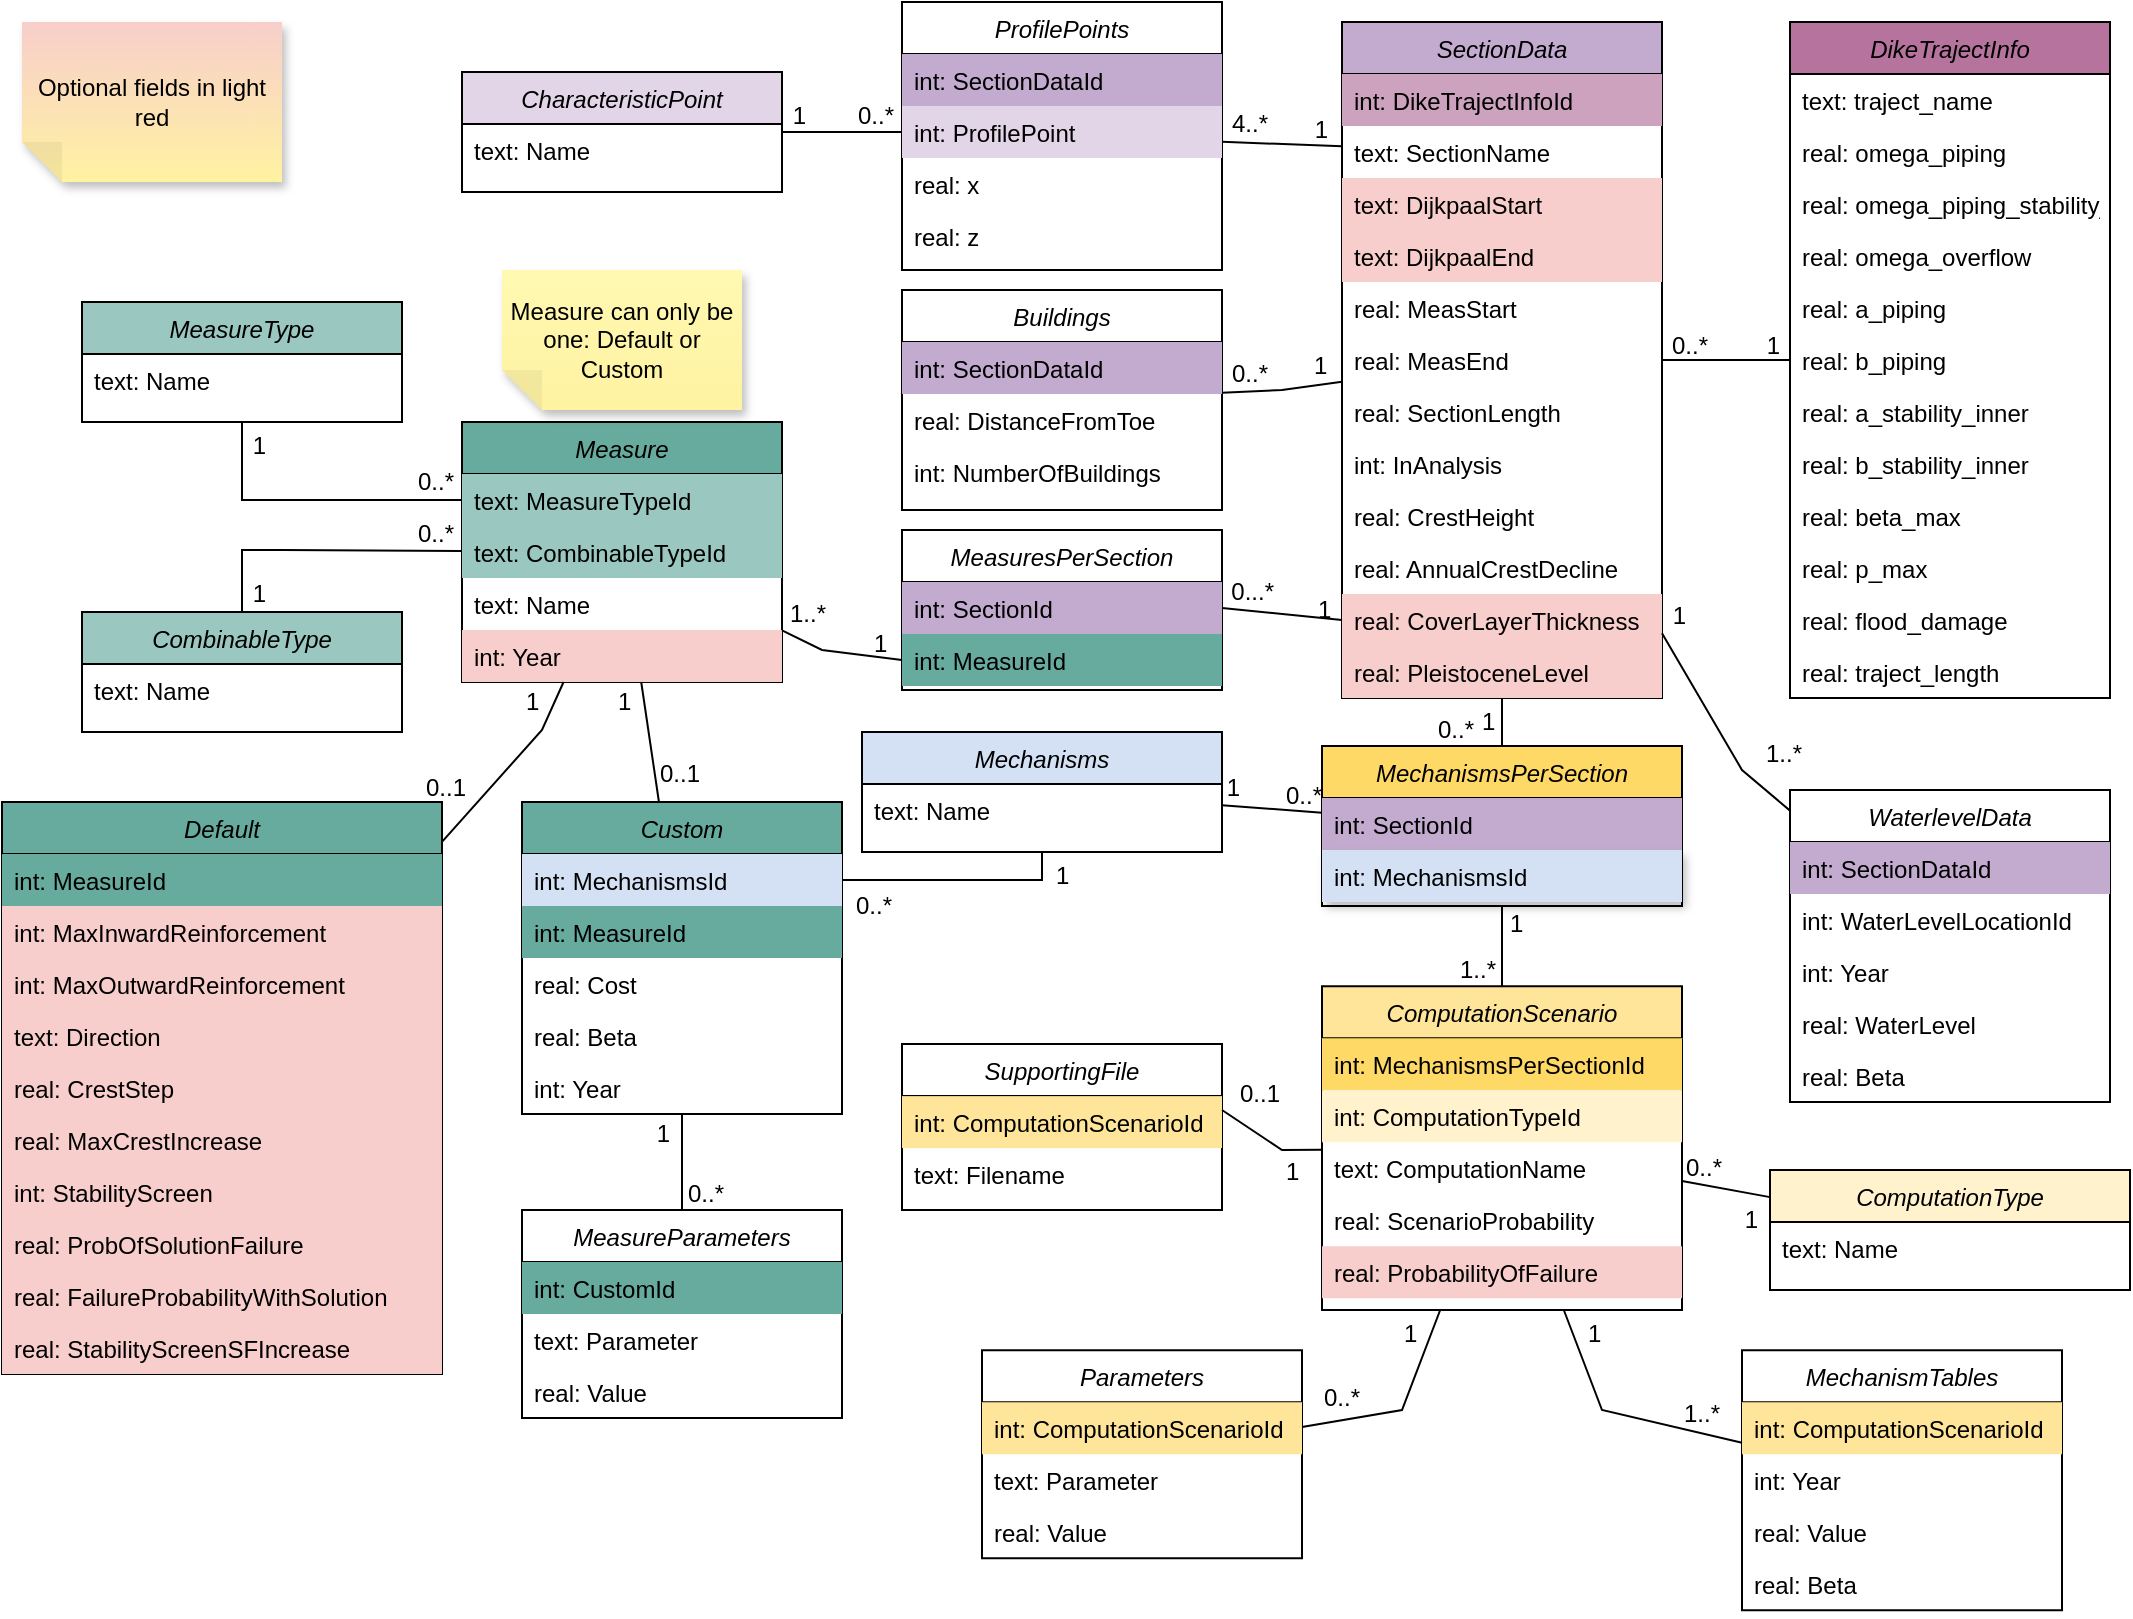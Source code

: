 <mxfile version="21.3.2" type="device">
  <diagram name="EntityDiagram" id="T-HeY9lztn7zAXqoHGck">
    <mxGraphModel dx="1290" dy="538" grid="1" gridSize="10" guides="1" tooltips="1" connect="1" arrows="1" fold="1" page="1" pageScale="1" pageWidth="1100" pageHeight="850" math="0" shadow="0">
      <root>
        <mxCell id="iij-sJ3s8TavJlbYBpzY-0" />
        <mxCell id="iij-sJ3s8TavJlbYBpzY-1" parent="iij-sJ3s8TavJlbYBpzY-0" />
        <mxCell id="iij-sJ3s8TavJlbYBpzY-30" value="SectionData" style="swimlane;fontStyle=2;align=center;verticalAlign=top;childLayout=stackLayout;horizontal=1;startSize=26;horizontalStack=0;resizeParent=1;resizeLast=0;collapsible=1;marginBottom=0;rounded=0;shadow=0;strokeWidth=1;fillColor=#C3ABD0;" parent="iij-sJ3s8TavJlbYBpzY-1" vertex="1">
          <mxGeometry x="690" y="26" width="160" height="338" as="geometry">
            <mxRectangle x="230" y="140" width="160" height="26" as="alternateBounds" />
          </mxGeometry>
        </mxCell>
        <mxCell id="U5uztu8Wk9COfDk5JMuz-16" value="int: DikeTrajectInfoId" style="text;align=left;verticalAlign=top;spacingLeft=4;spacingRight=4;overflow=hidden;rotatable=0;points=[[0,0.5],[1,0.5]];portConstraint=eastwest;fillColor=#CDA2BE;" parent="iij-sJ3s8TavJlbYBpzY-30" vertex="1">
          <mxGeometry y="26" width="160" height="26" as="geometry" />
        </mxCell>
        <mxCell id="iij-sJ3s8TavJlbYBpzY-31" value="text: SectionName" style="text;align=left;verticalAlign=top;spacingLeft=4;spacingRight=4;overflow=hidden;rotatable=0;points=[[0,0.5],[1,0.5]];portConstraint=eastwest;rounded=0;shadow=0;html=0;" parent="iij-sJ3s8TavJlbYBpzY-30" vertex="1">
          <mxGeometry y="52" width="160" height="26" as="geometry" />
        </mxCell>
        <mxCell id="iij-sJ3s8TavJlbYBpzY-32" value="text: DijkpaalStart" style="text;align=left;verticalAlign=top;spacingLeft=4;spacingRight=4;overflow=hidden;rotatable=0;points=[[0,0.5],[1,0.5]];portConstraint=eastwest;rounded=0;shadow=0;html=0;fillColor=#F8CECC;" parent="iij-sJ3s8TavJlbYBpzY-30" vertex="1">
          <mxGeometry y="78" width="160" height="26" as="geometry" />
        </mxCell>
        <mxCell id="iij-sJ3s8TavJlbYBpzY-33" value="text: DijkpaalEnd" style="text;align=left;verticalAlign=top;spacingLeft=4;spacingRight=4;overflow=hidden;rotatable=0;points=[[0,0.5],[1,0.5]];portConstraint=eastwest;rounded=0;shadow=0;html=0;fillColor=#F8CECC;" parent="iij-sJ3s8TavJlbYBpzY-30" vertex="1">
          <mxGeometry y="104" width="160" height="26" as="geometry" />
        </mxCell>
        <mxCell id="iij-sJ3s8TavJlbYBpzY-34" value="real: MeasStart" style="text;align=left;verticalAlign=top;spacingLeft=4;spacingRight=4;overflow=hidden;rotatable=0;points=[[0,0.5],[1,0.5]];portConstraint=eastwest;rounded=0;shadow=0;html=0;" parent="iij-sJ3s8TavJlbYBpzY-30" vertex="1">
          <mxGeometry y="130" width="160" height="26" as="geometry" />
        </mxCell>
        <mxCell id="iij-sJ3s8TavJlbYBpzY-35" value="real: MeasEnd" style="text;align=left;verticalAlign=top;spacingLeft=4;spacingRight=4;overflow=hidden;rotatable=0;points=[[0,0.5],[1,0.5]];portConstraint=eastwest;rounded=0;shadow=0;html=0;" parent="iij-sJ3s8TavJlbYBpzY-30" vertex="1">
          <mxGeometry y="156" width="160" height="26" as="geometry" />
        </mxCell>
        <mxCell id="iij-sJ3s8TavJlbYBpzY-36" value="real: SectionLength" style="text;align=left;verticalAlign=top;spacingLeft=4;spacingRight=4;overflow=hidden;rotatable=0;points=[[0,0.5],[1,0.5]];portConstraint=eastwest;rounded=0;shadow=0;html=0;" parent="iij-sJ3s8TavJlbYBpzY-30" vertex="1">
          <mxGeometry y="182" width="160" height="26" as="geometry" />
        </mxCell>
        <mxCell id="iij-sJ3s8TavJlbYBpzY-37" value="int: InAnalysis" style="text;align=left;verticalAlign=top;spacingLeft=4;spacingRight=4;overflow=hidden;rotatable=0;points=[[0,0.5],[1,0.5]];portConstraint=eastwest;rounded=0;shadow=0;html=0;" parent="iij-sJ3s8TavJlbYBpzY-30" vertex="1">
          <mxGeometry y="208" width="160" height="26" as="geometry" />
        </mxCell>
        <mxCell id="iij-sJ3s8TavJlbYBpzY-38" value="real: CrestHeight" style="text;align=left;verticalAlign=top;spacingLeft=4;spacingRight=4;overflow=hidden;rotatable=0;points=[[0,0.5],[1,0.5]];portConstraint=eastwest;rounded=0;shadow=0;html=0;" parent="iij-sJ3s8TavJlbYBpzY-30" vertex="1">
          <mxGeometry y="234" width="160" height="26" as="geometry" />
        </mxCell>
        <mxCell id="iij-sJ3s8TavJlbYBpzY-39" value="real: AnnualCrestDecline" style="text;align=left;verticalAlign=top;spacingLeft=4;spacingRight=4;overflow=hidden;rotatable=0;points=[[0,0.5],[1,0.5]];portConstraint=eastwest;rounded=0;shadow=0;html=0;" parent="iij-sJ3s8TavJlbYBpzY-30" vertex="1">
          <mxGeometry y="260" width="160" height="26" as="geometry" />
        </mxCell>
        <mxCell id="iij-sJ3s8TavJlbYBpzY-40" value="real: CoverLayerThickness" style="text;align=left;verticalAlign=top;spacingLeft=4;spacingRight=4;overflow=hidden;rotatable=0;points=[[0,0.5],[1,0.5]];portConstraint=eastwest;rounded=0;shadow=0;html=0;fillColor=#F8CECC;" parent="iij-sJ3s8TavJlbYBpzY-30" vertex="1">
          <mxGeometry y="286" width="160" height="26" as="geometry" />
        </mxCell>
        <mxCell id="iij-sJ3s8TavJlbYBpzY-41" value="real: PleistoceneLevel" style="text;align=left;verticalAlign=top;spacingLeft=4;spacingRight=4;overflow=hidden;rotatable=0;points=[[0,0.5],[1,0.5]];portConstraint=eastwest;rounded=0;shadow=0;html=0;fillColor=#F8CECC;" parent="iij-sJ3s8TavJlbYBpzY-30" vertex="1">
          <mxGeometry y="312" width="160" height="26" as="geometry" />
        </mxCell>
        <mxCell id="iij-sJ3s8TavJlbYBpzY-65" value="Buildings" style="swimlane;fontStyle=2;align=center;verticalAlign=top;childLayout=stackLayout;horizontal=1;startSize=26;horizontalStack=0;resizeParent=1;resizeLast=0;collapsible=1;marginBottom=0;rounded=0;shadow=0;strokeWidth=1;" parent="iij-sJ3s8TavJlbYBpzY-1" vertex="1">
          <mxGeometry x="470" y="160" width="160" height="110" as="geometry">
            <mxRectangle x="230" y="140" width="160" height="26" as="alternateBounds" />
          </mxGeometry>
        </mxCell>
        <mxCell id="iij-sJ3s8TavJlbYBpzY-66" value="int: SectionDataId" style="text;align=left;verticalAlign=top;spacingLeft=4;spacingRight=4;overflow=hidden;rotatable=0;points=[[0,0.5],[1,0.5]];portConstraint=eastwest;fillColor=#C3ABD0;" parent="iij-sJ3s8TavJlbYBpzY-65" vertex="1">
          <mxGeometry y="26" width="160" height="26" as="geometry" />
        </mxCell>
        <mxCell id="iij-sJ3s8TavJlbYBpzY-67" value="real: DistanceFromToe" style="text;align=left;verticalAlign=top;spacingLeft=4;spacingRight=4;overflow=hidden;rotatable=0;points=[[0,0.5],[1,0.5]];portConstraint=eastwest;rounded=0;shadow=0;html=0;" parent="iij-sJ3s8TavJlbYBpzY-65" vertex="1">
          <mxGeometry y="52" width="160" height="26" as="geometry" />
        </mxCell>
        <mxCell id="iij-sJ3s8TavJlbYBpzY-68" value="int: NumberOfBuildings" style="text;align=left;verticalAlign=top;spacingLeft=4;spacingRight=4;overflow=hidden;rotatable=0;points=[[0,0.5],[1,0.5]];portConstraint=eastwest;rounded=0;shadow=0;html=0;" parent="iij-sJ3s8TavJlbYBpzY-65" vertex="1">
          <mxGeometry y="78" width="160" height="26" as="geometry" />
        </mxCell>
        <mxCell id="iij-sJ3s8TavJlbYBpzY-2" value="Measure" style="swimlane;fontStyle=2;align=center;verticalAlign=top;childLayout=stackLayout;horizontal=1;startSize=26;horizontalStack=0;resizeParent=1;resizeLast=0;collapsible=1;marginBottom=0;rounded=0;shadow=0;strokeWidth=1;fillColor=#67AB9F;" parent="iij-sJ3s8TavJlbYBpzY-1" vertex="1">
          <mxGeometry x="250" y="226" width="160" height="130" as="geometry">
            <mxRectangle x="230" y="140" width="160" height="26" as="alternateBounds" />
          </mxGeometry>
        </mxCell>
        <mxCell id="iij-sJ3s8TavJlbYBpzY-3" value="text: MeasureTypeId" style="text;align=left;verticalAlign=top;spacingLeft=4;spacingRight=4;overflow=hidden;rotatable=0;points=[[0,0.5],[1,0.5]];portConstraint=eastwest;rounded=0;shadow=0;html=0;fillColor=#9AC7BF;" parent="iij-sJ3s8TavJlbYBpzY-2" vertex="1">
          <mxGeometry y="26" width="160" height="26" as="geometry" />
        </mxCell>
        <mxCell id="iij-sJ3s8TavJlbYBpzY-4" value="text: CombinableTypeId" style="text;align=left;verticalAlign=top;spacingLeft=4;spacingRight=4;overflow=hidden;rotatable=0;points=[[0,0.5],[1,0.5]];portConstraint=eastwest;fillColor=#9AC7BF;" parent="iij-sJ3s8TavJlbYBpzY-2" vertex="1">
          <mxGeometry y="52" width="160" height="26" as="geometry" />
        </mxCell>
        <mxCell id="iij-sJ3s8TavJlbYBpzY-5" value="text: Name" style="text;align=left;verticalAlign=top;spacingLeft=4;spacingRight=4;overflow=hidden;rotatable=0;points=[[0,0.5],[1,0.5]];portConstraint=eastwest;rounded=0;shadow=0;html=0;" parent="iij-sJ3s8TavJlbYBpzY-2" vertex="1">
          <mxGeometry y="78" width="160" height="26" as="geometry" />
        </mxCell>
        <mxCell id="iij-sJ3s8TavJlbYBpzY-6" value="int: Year" style="text;align=left;verticalAlign=top;spacingLeft=4;spacingRight=4;overflow=hidden;rotatable=0;points=[[0,0.5],[1,0.5]];portConstraint=eastwest;fillColor=#F8CECC;" parent="iij-sJ3s8TavJlbYBpzY-2" vertex="1">
          <mxGeometry y="104" width="160" height="26" as="geometry" />
        </mxCell>
        <mxCell id="iij-sJ3s8TavJlbYBpzY-7" value="ProfilePoints" style="swimlane;fontStyle=2;align=center;verticalAlign=top;childLayout=stackLayout;horizontal=1;startSize=26;horizontalStack=0;resizeParent=1;resizeLast=0;collapsible=1;marginBottom=0;rounded=0;shadow=0;strokeWidth=1;" parent="iij-sJ3s8TavJlbYBpzY-1" vertex="1">
          <mxGeometry x="470" y="16" width="160" height="134" as="geometry">
            <mxRectangle x="230" y="140" width="160" height="26" as="alternateBounds" />
          </mxGeometry>
        </mxCell>
        <mxCell id="iij-sJ3s8TavJlbYBpzY-8" value="int: SectionDataId" style="text;align=left;verticalAlign=top;spacingLeft=4;spacingRight=4;overflow=hidden;rotatable=0;points=[[0,0.5],[1,0.5]];portConstraint=eastwest;fillColor=#C3ABD0;" parent="iij-sJ3s8TavJlbYBpzY-7" vertex="1">
          <mxGeometry y="26" width="160" height="26" as="geometry" />
        </mxCell>
        <mxCell id="iij-sJ3s8TavJlbYBpzY-9" value="int: ProfilePoint" style="text;align=left;verticalAlign=top;spacingLeft=4;spacingRight=4;overflow=hidden;rotatable=0;points=[[0,0.5],[1,0.5]];portConstraint=eastwest;rounded=0;shadow=0;html=0;fillColor=#E1D5E7;" parent="iij-sJ3s8TavJlbYBpzY-7" vertex="1">
          <mxGeometry y="52" width="160" height="26" as="geometry" />
        </mxCell>
        <mxCell id="iij-sJ3s8TavJlbYBpzY-11" value="real: x" style="text;align=left;verticalAlign=top;spacingLeft=4;spacingRight=4;overflow=hidden;rotatable=0;points=[[0,0.5],[1,0.5]];portConstraint=eastwest;rounded=0;shadow=0;html=0;" parent="iij-sJ3s8TavJlbYBpzY-7" vertex="1">
          <mxGeometry y="78" width="160" height="26" as="geometry" />
        </mxCell>
        <mxCell id="iij-sJ3s8TavJlbYBpzY-12" value="real: z" style="text;align=left;verticalAlign=top;spacingLeft=4;spacingRight=4;overflow=hidden;rotatable=0;points=[[0,0.5],[1,0.5]];portConstraint=eastwest;rounded=0;shadow=0;html=0;" parent="iij-sJ3s8TavJlbYBpzY-7" vertex="1">
          <mxGeometry y="104" width="160" height="26" as="geometry" />
        </mxCell>
        <mxCell id="iij-sJ3s8TavJlbYBpzY-13" value="MechanismTables" style="swimlane;fontStyle=2;align=center;verticalAlign=top;childLayout=stackLayout;horizontal=1;startSize=26;horizontalStack=0;resizeParent=1;resizeLast=0;collapsible=1;marginBottom=0;rounded=0;shadow=0;strokeWidth=1;fillColor=none;" parent="iij-sJ3s8TavJlbYBpzY-1" vertex="1">
          <mxGeometry x="890" y="690.13" width="160" height="130" as="geometry">
            <mxRectangle x="230" y="140" width="160" height="26" as="alternateBounds" />
          </mxGeometry>
        </mxCell>
        <mxCell id="iij-sJ3s8TavJlbYBpzY-14" value="int: ComputationScenarioId" style="text;align=left;verticalAlign=top;spacingLeft=4;spacingRight=4;overflow=hidden;rotatable=0;points=[[0,0.5],[1,0.5]];portConstraint=eastwest;rounded=0;shadow=0;html=0;fillColor=#FFE599;" parent="iij-sJ3s8TavJlbYBpzY-13" vertex="1">
          <mxGeometry y="26" width="160" height="26" as="geometry" />
        </mxCell>
        <mxCell id="iij-sJ3s8TavJlbYBpzY-15" value="int: Year" style="text;align=left;verticalAlign=top;spacingLeft=4;spacingRight=4;overflow=hidden;rotatable=0;points=[[0,0.5],[1,0.5]];portConstraint=eastwest;rounded=0;shadow=0;html=0;" parent="iij-sJ3s8TavJlbYBpzY-13" vertex="1">
          <mxGeometry y="52" width="160" height="26" as="geometry" />
        </mxCell>
        <mxCell id="iij-sJ3s8TavJlbYBpzY-16" value="real: Value" style="text;align=left;verticalAlign=top;spacingLeft=4;spacingRight=4;overflow=hidden;rotatable=0;points=[[0,0.5],[1,0.5]];portConstraint=eastwest;rounded=0;shadow=0;html=0;" parent="iij-sJ3s8TavJlbYBpzY-13" vertex="1">
          <mxGeometry y="78" width="160" height="26" as="geometry" />
        </mxCell>
        <mxCell id="iij-sJ3s8TavJlbYBpzY-17" value="real: Beta" style="text;align=left;verticalAlign=top;spacingLeft=4;spacingRight=4;overflow=hidden;rotatable=0;points=[[0,0.5],[1,0.5]];portConstraint=eastwest;rounded=0;shadow=0;html=0;" parent="iij-sJ3s8TavJlbYBpzY-13" vertex="1">
          <mxGeometry y="104" width="160" height="26" as="geometry" />
        </mxCell>
        <mxCell id="iij-sJ3s8TavJlbYBpzY-18" value="MechanismsPerSection" style="swimlane;fontStyle=2;align=center;verticalAlign=top;childLayout=stackLayout;horizontal=1;startSize=26;horizontalStack=0;resizeParent=1;resizeLast=0;collapsible=1;marginBottom=0;rounded=0;shadow=0;strokeWidth=1;fillColor=#FFD966;" parent="iij-sJ3s8TavJlbYBpzY-1" vertex="1">
          <mxGeometry x="680" y="388" width="180" height="80" as="geometry">
            <mxRectangle x="230" y="140" width="160" height="26" as="alternateBounds" />
          </mxGeometry>
        </mxCell>
        <mxCell id="iij-sJ3s8TavJlbYBpzY-19" value="int: SectionId" style="text;align=left;verticalAlign=top;spacingLeft=4;spacingRight=4;overflow=hidden;rotatable=0;points=[[0,0.5],[1,0.5]];portConstraint=eastwest;fillColor=#C3ABD0;" parent="iij-sJ3s8TavJlbYBpzY-18" vertex="1">
          <mxGeometry y="26" width="180" height="26" as="geometry" />
        </mxCell>
        <mxCell id="iij-sJ3s8TavJlbYBpzY-20" value="int: MechanismsId" style="text;align=left;verticalAlign=top;spacingLeft=4;spacingRight=4;overflow=hidden;rotatable=0;points=[[0,0.5],[1,0.5]];portConstraint=eastwest;rounded=0;shadow=1;html=0;fillColor=#D4E1F5;" parent="iij-sJ3s8TavJlbYBpzY-18" vertex="1">
          <mxGeometry y="52" width="180" height="26" as="geometry" />
        </mxCell>
        <mxCell id="iij-sJ3s8TavJlbYBpzY-21" value="MeasuresPerSection" style="swimlane;fontStyle=2;align=center;verticalAlign=top;childLayout=stackLayout;horizontal=1;startSize=26;horizontalStack=0;resizeParent=1;resizeLast=0;collapsible=1;marginBottom=0;rounded=0;shadow=0;strokeWidth=1;" parent="iij-sJ3s8TavJlbYBpzY-1" vertex="1">
          <mxGeometry x="470" y="280" width="160" height="80" as="geometry">
            <mxRectangle x="230" y="140" width="160" height="26" as="alternateBounds" />
          </mxGeometry>
        </mxCell>
        <mxCell id="iij-sJ3s8TavJlbYBpzY-22" value="int: SectionId" style="text;align=left;verticalAlign=top;spacingLeft=4;spacingRight=4;overflow=hidden;rotatable=0;points=[[0,0.5],[1,0.5]];portConstraint=eastwest;fillColor=#C3ABD0;" parent="iij-sJ3s8TavJlbYBpzY-21" vertex="1">
          <mxGeometry y="26" width="160" height="26" as="geometry" />
        </mxCell>
        <mxCell id="iij-sJ3s8TavJlbYBpzY-23" value="int: MeasureId" style="text;align=left;verticalAlign=top;spacingLeft=4;spacingRight=4;overflow=hidden;rotatable=0;points=[[0,0.5],[1,0.5]];portConstraint=eastwest;rounded=0;shadow=0;html=0;fillColor=#67AB9F;" parent="iij-sJ3s8TavJlbYBpzY-21" vertex="1">
          <mxGeometry y="52" width="160" height="26" as="geometry" />
        </mxCell>
        <mxCell id="iij-sJ3s8TavJlbYBpzY-24" value="WaterlevelData" style="swimlane;fontStyle=2;align=center;verticalAlign=top;childLayout=stackLayout;horizontal=1;startSize=26;horizontalStack=0;resizeParent=1;resizeLast=0;collapsible=1;marginBottom=0;rounded=0;shadow=0;strokeWidth=1;" parent="iij-sJ3s8TavJlbYBpzY-1" vertex="1">
          <mxGeometry x="914" y="410" width="160" height="156" as="geometry">
            <mxRectangle x="230" y="140" width="160" height="26" as="alternateBounds" />
          </mxGeometry>
        </mxCell>
        <mxCell id="iij-sJ3s8TavJlbYBpzY-25" value="int: SectionDataId" style="text;align=left;verticalAlign=top;spacingLeft=4;spacingRight=4;overflow=hidden;rotatable=0;points=[[0,0.5],[1,0.5]];portConstraint=eastwest;fillColor=#C3ABD0;" parent="iij-sJ3s8TavJlbYBpzY-24" vertex="1">
          <mxGeometry y="26" width="160" height="26" as="geometry" />
        </mxCell>
        <mxCell id="iij-sJ3s8TavJlbYBpzY-26" value="int: WaterLevelLocationId" style="text;align=left;verticalAlign=top;spacingLeft=4;spacingRight=4;overflow=hidden;rotatable=0;points=[[0,0.5],[1,0.5]];portConstraint=eastwest;" parent="iij-sJ3s8TavJlbYBpzY-24" vertex="1">
          <mxGeometry y="52" width="160" height="26" as="geometry" />
        </mxCell>
        <mxCell id="iij-sJ3s8TavJlbYBpzY-27" value="int: Year" style="text;align=left;verticalAlign=top;spacingLeft=4;spacingRight=4;overflow=hidden;rotatable=0;points=[[0,0.5],[1,0.5]];portConstraint=eastwest;rounded=0;shadow=0;html=0;" parent="iij-sJ3s8TavJlbYBpzY-24" vertex="1">
          <mxGeometry y="78" width="160" height="26" as="geometry" />
        </mxCell>
        <mxCell id="iij-sJ3s8TavJlbYBpzY-28" value="real: WaterLevel" style="text;align=left;verticalAlign=top;spacingLeft=4;spacingRight=4;overflow=hidden;rotatable=0;points=[[0,0.5],[1,0.5]];portConstraint=eastwest;rounded=0;shadow=0;html=0;" parent="iij-sJ3s8TavJlbYBpzY-24" vertex="1">
          <mxGeometry y="104" width="160" height="26" as="geometry" />
        </mxCell>
        <mxCell id="iij-sJ3s8TavJlbYBpzY-29" value="real: Beta" style="text;align=left;verticalAlign=top;spacingLeft=4;spacingRight=4;overflow=hidden;rotatable=0;points=[[0,0.5],[1,0.5]];portConstraint=eastwest;rounded=0;shadow=0;html=0;" parent="iij-sJ3s8TavJlbYBpzY-24" vertex="1">
          <mxGeometry y="130" width="160" height="26" as="geometry" />
        </mxCell>
        <mxCell id="iij-sJ3s8TavJlbYBpzY-42" value="Parameters" style="swimlane;fontStyle=2;align=center;verticalAlign=top;childLayout=stackLayout;horizontal=1;startSize=26;horizontalStack=0;resizeParent=1;resizeLast=0;collapsible=1;marginBottom=0;rounded=0;shadow=0;strokeWidth=1;fillColor=none;" parent="iij-sJ3s8TavJlbYBpzY-1" vertex="1">
          <mxGeometry x="510" y="690.13" width="160" height="104" as="geometry">
            <mxRectangle x="230" y="140" width="160" height="26" as="alternateBounds" />
          </mxGeometry>
        </mxCell>
        <mxCell id="iij-sJ3s8TavJlbYBpzY-43" value="int: ComputationScenarioId" style="text;align=left;verticalAlign=top;spacingLeft=4;spacingRight=4;overflow=hidden;rotatable=0;points=[[0,0.5],[1,0.5]];portConstraint=eastwest;rounded=0;shadow=0;html=0;fillColor=#FFE599;" parent="iij-sJ3s8TavJlbYBpzY-42" vertex="1">
          <mxGeometry y="26" width="160" height="26" as="geometry" />
        </mxCell>
        <mxCell id="iij-sJ3s8TavJlbYBpzY-44" value="text: Parameter" style="text;align=left;verticalAlign=top;spacingLeft=4;spacingRight=4;overflow=hidden;rotatable=0;points=[[0,0.5],[1,0.5]];portConstraint=eastwest;rounded=0;shadow=0;html=0;" parent="iij-sJ3s8TavJlbYBpzY-42" vertex="1">
          <mxGeometry y="52" width="160" height="26" as="geometry" />
        </mxCell>
        <mxCell id="iij-sJ3s8TavJlbYBpzY-45" value="real: Value" style="text;align=left;verticalAlign=top;spacingLeft=4;spacingRight=4;overflow=hidden;rotatable=0;points=[[0,0.5],[1,0.5]];portConstraint=eastwest;rounded=0;shadow=0;html=0;" parent="iij-sJ3s8TavJlbYBpzY-42" vertex="1">
          <mxGeometry y="78" width="160" height="26" as="geometry" />
        </mxCell>
        <mxCell id="iij-sJ3s8TavJlbYBpzY-46" value="ComputationScenario" style="swimlane;fontStyle=2;align=center;verticalAlign=top;childLayout=stackLayout;horizontal=1;startSize=26;horizontalStack=0;resizeParent=1;resizeLast=0;collapsible=1;marginBottom=0;rounded=0;shadow=0;strokeWidth=1;fillColor=#FFE599;" parent="iij-sJ3s8TavJlbYBpzY-1" vertex="1">
          <mxGeometry x="680" y="508.13" width="180" height="161.87" as="geometry">
            <mxRectangle x="230" y="140" width="160" height="26" as="alternateBounds" />
          </mxGeometry>
        </mxCell>
        <mxCell id="iij-sJ3s8TavJlbYBpzY-47" value="int: MechanismsPerSectionId" style="text;align=left;verticalAlign=top;spacingLeft=4;spacingRight=4;overflow=hidden;rotatable=0;points=[[0,0.5],[1,0.5]];portConstraint=eastwest;rounded=0;shadow=0;html=0;fillColor=#FFD966;" parent="iij-sJ3s8TavJlbYBpzY-46" vertex="1">
          <mxGeometry y="26" width="180" height="26" as="geometry" />
        </mxCell>
        <mxCell id="iij-sJ3s8TavJlbYBpzY-48" value="int: ComputationTypeId" style="text;align=left;verticalAlign=top;spacingLeft=4;spacingRight=4;overflow=hidden;rotatable=0;points=[[0,0.5],[1,0.5]];portConstraint=eastwest;rounded=0;shadow=0;html=0;fillColor=#FFF2CC;" parent="iij-sJ3s8TavJlbYBpzY-46" vertex="1">
          <mxGeometry y="52" width="180" height="26" as="geometry" />
        </mxCell>
        <mxCell id="iij-sJ3s8TavJlbYBpzY-49" value="text: ComputationName" style="text;align=left;verticalAlign=top;spacingLeft=4;spacingRight=4;overflow=hidden;rotatable=0;points=[[0,0.5],[1,0.5]];portConstraint=eastwest;rounded=0;shadow=0;html=0;" parent="iij-sJ3s8TavJlbYBpzY-46" vertex="1">
          <mxGeometry y="78" width="180" height="26" as="geometry" />
        </mxCell>
        <mxCell id="iij-sJ3s8TavJlbYBpzY-51" value="real: ScenarioProbability" style="text;align=left;verticalAlign=top;spacingLeft=4;spacingRight=4;overflow=hidden;rotatable=0;points=[[0,0.5],[1,0.5]];portConstraint=eastwest;rounded=0;shadow=0;html=0;" parent="iij-sJ3s8TavJlbYBpzY-46" vertex="1">
          <mxGeometry y="104" width="180" height="26" as="geometry" />
        </mxCell>
        <mxCell id="iij-sJ3s8TavJlbYBpzY-52" value="real: ProbabilityOfFailure" style="text;align=left;verticalAlign=top;spacingLeft=4;spacingRight=4;overflow=hidden;rotatable=0;points=[[0,0.5],[1,0.5]];portConstraint=eastwest;rounded=0;shadow=0;html=0;fillColor=#F8CECC;" parent="iij-sJ3s8TavJlbYBpzY-46" vertex="1">
          <mxGeometry y="130" width="180" height="26" as="geometry" />
        </mxCell>
        <mxCell id="iij-sJ3s8TavJlbYBpzY-53" value="" style="endArrow=none;html=1;rounded=0;entryX=1;entryY=0.5;entryDx=0;entryDy=0;exitX=0;exitY=0.5;exitDx=0;exitDy=0;" parent="iij-sJ3s8TavJlbYBpzY-1" source="iij-sJ3s8TavJlbYBpzY-40" target="iij-sJ3s8TavJlbYBpzY-22" edge="1">
          <mxGeometry relative="1" as="geometry">
            <mxPoint x="784" y="346" as="sourcePoint" />
            <mxPoint x="944" y="346" as="targetPoint" />
            <Array as="points" />
          </mxGeometry>
        </mxCell>
        <mxCell id="iij-sJ3s8TavJlbYBpzY-54" value="1" style="resizable=0;html=1;whiteSpace=wrap;align=left;verticalAlign=bottom;" parent="iij-sJ3s8TavJlbYBpzY-53" connectable="0" vertex="1">
          <mxGeometry x="-1" relative="1" as="geometry">
            <mxPoint x="-14" y="3" as="offset" />
          </mxGeometry>
        </mxCell>
        <mxCell id="iij-sJ3s8TavJlbYBpzY-55" value="0...*" style="resizable=0;html=1;whiteSpace=wrap;align=right;verticalAlign=bottom;" parent="iij-sJ3s8TavJlbYBpzY-53" connectable="0" vertex="1">
          <mxGeometry x="1" relative="1" as="geometry">
            <mxPoint x="28" y="1" as="offset" />
          </mxGeometry>
        </mxCell>
        <mxCell id="iij-sJ3s8TavJlbYBpzY-56" value="" style="endArrow=none;html=1;rounded=0;" parent="iij-sJ3s8TavJlbYBpzY-1" source="iij-sJ3s8TavJlbYBpzY-30" target="iij-sJ3s8TavJlbYBpzY-65" edge="1">
          <mxGeometry relative="1" as="geometry">
            <mxPoint x="850" y="265" as="sourcePoint" />
            <mxPoint x="1054" y="156" as="targetPoint" />
            <Array as="points">
              <mxPoint x="660" y="210" />
            </Array>
          </mxGeometry>
        </mxCell>
        <mxCell id="iij-sJ3s8TavJlbYBpzY-57" value="1" style="resizable=0;html=1;whiteSpace=wrap;align=left;verticalAlign=bottom;" parent="iij-sJ3s8TavJlbYBpzY-56" connectable="0" vertex="1">
          <mxGeometry x="-1" relative="1" as="geometry">
            <mxPoint x="-16" y="1" as="offset" />
          </mxGeometry>
        </mxCell>
        <mxCell id="iij-sJ3s8TavJlbYBpzY-58" value="0..*" style="resizable=0;html=1;whiteSpace=wrap;align=right;verticalAlign=bottom;" parent="iij-sJ3s8TavJlbYBpzY-56" connectable="0" vertex="1">
          <mxGeometry x="1" relative="1" as="geometry">
            <mxPoint x="25" y="-1" as="offset" />
          </mxGeometry>
        </mxCell>
        <mxCell id="iij-sJ3s8TavJlbYBpzY-59" value="" style="endArrow=none;html=1;rounded=0;" parent="iij-sJ3s8TavJlbYBpzY-1" source="iij-sJ3s8TavJlbYBpzY-18" target="iij-sJ3s8TavJlbYBpzY-46" edge="1">
          <mxGeometry relative="1" as="geometry">
            <mxPoint x="804" y="248" as="sourcePoint" />
            <mxPoint x="964" y="248" as="targetPoint" />
          </mxGeometry>
        </mxCell>
        <mxCell id="iij-sJ3s8TavJlbYBpzY-60" value="1" style="resizable=0;html=1;whiteSpace=wrap;align=left;verticalAlign=bottom;" parent="iij-sJ3s8TavJlbYBpzY-59" connectable="0" vertex="1">
          <mxGeometry x="-1" relative="1" as="geometry">
            <mxPoint x="2" y="17" as="offset" />
          </mxGeometry>
        </mxCell>
        <mxCell id="iij-sJ3s8TavJlbYBpzY-61" value="1..*" style="resizable=0;html=1;whiteSpace=wrap;align=right;verticalAlign=bottom;fillColor=none;" parent="iij-sJ3s8TavJlbYBpzY-59" connectable="0" vertex="1">
          <mxGeometry x="1" relative="1" as="geometry">
            <mxPoint x="-2" as="offset" />
          </mxGeometry>
        </mxCell>
        <mxCell id="iij-sJ3s8TavJlbYBpzY-62" value="" style="endArrow=none;html=1;rounded=0;exitX=0;exitY=0.5;exitDx=0;exitDy=0;" parent="iij-sJ3s8TavJlbYBpzY-1" source="iij-sJ3s8TavJlbYBpzY-23" target="iij-sJ3s8TavJlbYBpzY-2" edge="1">
          <mxGeometry relative="1" as="geometry">
            <mxPoint x="924" y="186" as="sourcePoint" />
            <mxPoint x="1084" y="186" as="targetPoint" />
            <Array as="points">
              <mxPoint x="430" y="340" />
            </Array>
          </mxGeometry>
        </mxCell>
        <mxCell id="iij-sJ3s8TavJlbYBpzY-63" value="1" style="resizable=0;html=1;whiteSpace=wrap;align=left;verticalAlign=bottom;" parent="iij-sJ3s8TavJlbYBpzY-62" connectable="0" vertex="1">
          <mxGeometry x="-1" relative="1" as="geometry">
            <mxPoint x="-16" as="offset" />
          </mxGeometry>
        </mxCell>
        <mxCell id="iij-sJ3s8TavJlbYBpzY-64" value="1..*" style="resizable=0;html=1;whiteSpace=wrap;align=right;verticalAlign=bottom;" parent="iij-sJ3s8TavJlbYBpzY-62" connectable="0" vertex="1">
          <mxGeometry x="1" relative="1" as="geometry">
            <mxPoint x="23" as="offset" />
          </mxGeometry>
        </mxCell>
        <mxCell id="iij-sJ3s8TavJlbYBpzY-69" value="" style="endArrow=none;html=1;rounded=0;" parent="iij-sJ3s8TavJlbYBpzY-1" source="iij-sJ3s8TavJlbYBpzY-46" target="iij-sJ3s8TavJlbYBpzY-13" edge="1">
          <mxGeometry relative="1" as="geometry">
            <mxPoint x="1204" y="518.13" as="sourcePoint" />
            <mxPoint x="1364" y="518.13" as="targetPoint" />
            <Array as="points">
              <mxPoint x="820" y="720" />
            </Array>
          </mxGeometry>
        </mxCell>
        <mxCell id="iij-sJ3s8TavJlbYBpzY-70" value="1" style="resizable=0;html=1;whiteSpace=wrap;align=left;verticalAlign=bottom;" parent="iij-sJ3s8TavJlbYBpzY-69" connectable="0" vertex="1">
          <mxGeometry x="-1" relative="1" as="geometry">
            <mxPoint x="10" y="20" as="offset" />
          </mxGeometry>
        </mxCell>
        <mxCell id="iij-sJ3s8TavJlbYBpzY-71" value="1..*" style="resizable=0;html=1;whiteSpace=wrap;align=right;verticalAlign=bottom;" parent="iij-sJ3s8TavJlbYBpzY-69" connectable="0" vertex="1">
          <mxGeometry x="1" relative="1" as="geometry">
            <mxPoint x="-10" y="-6" as="offset" />
          </mxGeometry>
        </mxCell>
        <mxCell id="iij-sJ3s8TavJlbYBpzY-72" value="" style="endArrow=none;html=1;rounded=0;" parent="iij-sJ3s8TavJlbYBpzY-1" source="iij-sJ3s8TavJlbYBpzY-46" target="iij-sJ3s8TavJlbYBpzY-42" edge="1">
          <mxGeometry relative="1" as="geometry">
            <mxPoint x="944" y="692.7" as="sourcePoint" />
            <mxPoint x="1104" y="692.7" as="targetPoint" />
            <Array as="points">
              <mxPoint x="720" y="720" />
            </Array>
          </mxGeometry>
        </mxCell>
        <mxCell id="iij-sJ3s8TavJlbYBpzY-73" value="1" style="resizable=0;html=1;whiteSpace=wrap;align=left;verticalAlign=bottom;" parent="iij-sJ3s8TavJlbYBpzY-72" connectable="0" vertex="1">
          <mxGeometry x="-1" relative="1" as="geometry">
            <mxPoint x="-20" y="20" as="offset" />
          </mxGeometry>
        </mxCell>
        <mxCell id="iij-sJ3s8TavJlbYBpzY-74" value="0..*" style="resizable=0;html=1;whiteSpace=wrap;align=right;verticalAlign=bottom;" parent="iij-sJ3s8TavJlbYBpzY-72" connectable="0" vertex="1">
          <mxGeometry x="1" relative="1" as="geometry">
            <mxPoint x="30" y="-6" as="offset" />
          </mxGeometry>
        </mxCell>
        <mxCell id="iij-sJ3s8TavJlbYBpzY-75" value="Mechanisms" style="swimlane;fontStyle=2;align=center;verticalAlign=top;childLayout=stackLayout;horizontal=1;startSize=26;horizontalStack=0;resizeParent=1;resizeLast=0;collapsible=1;marginBottom=0;rounded=0;shadow=0;strokeWidth=1;fillColor=#D4E1F5;" parent="iij-sJ3s8TavJlbYBpzY-1" vertex="1">
          <mxGeometry x="450" y="381" width="180" height="60" as="geometry">
            <mxRectangle x="230" y="140" width="160" height="26" as="alternateBounds" />
          </mxGeometry>
        </mxCell>
        <mxCell id="iij-sJ3s8TavJlbYBpzY-76" value="text: Name" style="text;align=left;verticalAlign=top;spacingLeft=4;spacingRight=4;overflow=hidden;rotatable=0;points=[[0,0.5],[1,0.5]];portConstraint=eastwest;rounded=0;shadow=0;html=0;" parent="iij-sJ3s8TavJlbYBpzY-75" vertex="1">
          <mxGeometry y="26" width="180" height="26" as="geometry" />
        </mxCell>
        <mxCell id="iij-sJ3s8TavJlbYBpzY-77" value="CharacteristicPoint" style="swimlane;fontStyle=2;align=center;verticalAlign=top;childLayout=stackLayout;horizontal=1;startSize=26;horizontalStack=0;resizeParent=1;resizeLast=0;collapsible=1;marginBottom=0;rounded=0;shadow=0;strokeWidth=1;fillColor=#E1D5E7;" parent="iij-sJ3s8TavJlbYBpzY-1" vertex="1">
          <mxGeometry x="250" y="51" width="160" height="60" as="geometry">
            <mxRectangle x="230" y="140" width="160" height="26" as="alternateBounds" />
          </mxGeometry>
        </mxCell>
        <mxCell id="iij-sJ3s8TavJlbYBpzY-78" value="text: Name" style="text;align=left;verticalAlign=top;spacingLeft=4;spacingRight=4;overflow=hidden;rotatable=0;points=[[0,0.5],[1,0.5]];portConstraint=eastwest;" parent="iij-sJ3s8TavJlbYBpzY-77" vertex="1">
          <mxGeometry y="26" width="160" height="26" as="geometry" />
        </mxCell>
        <mxCell id="iij-sJ3s8TavJlbYBpzY-79" value="" style="endArrow=none;html=1;rounded=0;" parent="iij-sJ3s8TavJlbYBpzY-1" source="iij-sJ3s8TavJlbYBpzY-18" target="iij-sJ3s8TavJlbYBpzY-75" edge="1">
          <mxGeometry relative="1" as="geometry">
            <mxPoint x="804" y="451" as="sourcePoint" />
            <mxPoint x="630" y="453" as="targetPoint" />
          </mxGeometry>
        </mxCell>
        <mxCell id="iij-sJ3s8TavJlbYBpzY-80" value="0..*" style="resizable=0;html=1;whiteSpace=wrap;align=left;verticalAlign=bottom;" parent="iij-sJ3s8TavJlbYBpzY-79" connectable="0" vertex="1">
          <mxGeometry x="-1" relative="1" as="geometry">
            <mxPoint x="-20" as="offset" />
          </mxGeometry>
        </mxCell>
        <mxCell id="iij-sJ3s8TavJlbYBpzY-81" value="1" style="resizable=0;html=1;whiteSpace=wrap;align=right;verticalAlign=bottom;" parent="iij-sJ3s8TavJlbYBpzY-79" connectable="0" vertex="1">
          <mxGeometry x="1" relative="1" as="geometry">
            <mxPoint x="10" as="offset" />
          </mxGeometry>
        </mxCell>
        <mxCell id="iij-sJ3s8TavJlbYBpzY-82" value="" style="endArrow=none;html=1;rounded=0;" parent="iij-sJ3s8TavJlbYBpzY-1" source="iij-sJ3s8TavJlbYBpzY-7" target="iij-sJ3s8TavJlbYBpzY-31" edge="1">
          <mxGeometry relative="1" as="geometry">
            <mxPoint x="524" y="116" as="sourcePoint" />
            <mxPoint x="594" y="116" as="targetPoint" />
          </mxGeometry>
        </mxCell>
        <mxCell id="iij-sJ3s8TavJlbYBpzY-83" value="4..*" style="resizable=0;html=1;whiteSpace=wrap;align=left;verticalAlign=bottom;" parent="iij-sJ3s8TavJlbYBpzY-82" connectable="0" vertex="1">
          <mxGeometry x="-1" relative="1" as="geometry">
            <mxPoint x="3" as="offset" />
          </mxGeometry>
        </mxCell>
        <mxCell id="iij-sJ3s8TavJlbYBpzY-84" value="1" style="resizable=0;html=1;whiteSpace=wrap;align=right;verticalAlign=bottom;" parent="iij-sJ3s8TavJlbYBpzY-82" connectable="0" vertex="1">
          <mxGeometry x="1" relative="1" as="geometry">
            <mxPoint x="-5" as="offset" />
          </mxGeometry>
        </mxCell>
        <mxCell id="iij-sJ3s8TavJlbYBpzY-85" value="" style="endArrow=none;html=1;rounded=0;" parent="iij-sJ3s8TavJlbYBpzY-1" source="iij-sJ3s8TavJlbYBpzY-24" target="iij-sJ3s8TavJlbYBpzY-30" edge="1">
          <mxGeometry relative="1" as="geometry">
            <mxPoint x="604" y="152" as="sourcePoint" />
            <mxPoint x="524" y="133" as="targetPoint" />
            <Array as="points">
              <mxPoint x="890" y="400" />
            </Array>
          </mxGeometry>
        </mxCell>
        <mxCell id="iij-sJ3s8TavJlbYBpzY-86" value="1..*" style="resizable=0;html=1;whiteSpace=wrap;align=left;verticalAlign=bottom;" parent="iij-sJ3s8TavJlbYBpzY-85" connectable="0" vertex="1">
          <mxGeometry x="-1" relative="1" as="geometry">
            <mxPoint x="-14" y="-20" as="offset" />
          </mxGeometry>
        </mxCell>
        <mxCell id="iij-sJ3s8TavJlbYBpzY-87" value="1" style="resizable=0;html=1;whiteSpace=wrap;align=right;verticalAlign=bottom;" parent="iij-sJ3s8TavJlbYBpzY-85" connectable="0" vertex="1">
          <mxGeometry x="1" relative="1" as="geometry">
            <mxPoint x="13" as="offset" />
          </mxGeometry>
        </mxCell>
        <mxCell id="iij-sJ3s8TavJlbYBpzY-88" value="" style="endArrow=none;html=1;rounded=0;exitX=0;exitY=0.5;exitDx=0;exitDy=0;" parent="iij-sJ3s8TavJlbYBpzY-1" source="iij-sJ3s8TavJlbYBpzY-9" target="iij-sJ3s8TavJlbYBpzY-77" edge="1">
          <mxGeometry relative="1" as="geometry">
            <mxPoint x="524" y="133" as="sourcePoint" />
            <mxPoint x="604" y="152" as="targetPoint" />
          </mxGeometry>
        </mxCell>
        <mxCell id="iij-sJ3s8TavJlbYBpzY-89" value="0..*" style="resizable=0;html=1;whiteSpace=wrap;align=left;verticalAlign=bottom;" parent="iij-sJ3s8TavJlbYBpzY-88" connectable="0" vertex="1">
          <mxGeometry x="-1" relative="1" as="geometry">
            <mxPoint x="-24" as="offset" />
          </mxGeometry>
        </mxCell>
        <mxCell id="iij-sJ3s8TavJlbYBpzY-90" value="1" style="resizable=0;html=1;whiteSpace=wrap;align=right;verticalAlign=bottom;" parent="iij-sJ3s8TavJlbYBpzY-88" connectable="0" vertex="1">
          <mxGeometry x="1" relative="1" as="geometry">
            <mxPoint x="13" as="offset" />
          </mxGeometry>
        </mxCell>
        <mxCell id="iij-sJ3s8TavJlbYBpzY-91" value="ComputationType" style="swimlane;fontStyle=2;align=center;verticalAlign=top;childLayout=stackLayout;horizontal=1;startSize=26;horizontalStack=0;resizeParent=1;resizeLast=0;collapsible=1;marginBottom=0;rounded=0;shadow=0;strokeWidth=1;fillColor=#FFF2CC;" parent="iij-sJ3s8TavJlbYBpzY-1" vertex="1">
          <mxGeometry x="904" y="600" width="180" height="60" as="geometry">
            <mxRectangle x="230" y="140" width="160" height="26" as="alternateBounds" />
          </mxGeometry>
        </mxCell>
        <mxCell id="iij-sJ3s8TavJlbYBpzY-92" value="text: Name" style="text;align=left;verticalAlign=top;spacingLeft=4;spacingRight=4;overflow=hidden;rotatable=0;points=[[0,0.5],[1,0.5]];portConstraint=eastwest;rounded=0;shadow=0;html=0;" parent="iij-sJ3s8TavJlbYBpzY-91" vertex="1">
          <mxGeometry y="26" width="180" height="26" as="geometry" />
        </mxCell>
        <mxCell id="iij-sJ3s8TavJlbYBpzY-93" value="" style="endArrow=none;html=1;rounded=0;" parent="iij-sJ3s8TavJlbYBpzY-1" source="iij-sJ3s8TavJlbYBpzY-46" target="iij-sJ3s8TavJlbYBpzY-91" edge="1">
          <mxGeometry relative="1" as="geometry">
            <mxPoint x="844" y="577.79" as="sourcePoint" />
            <mxPoint x="914" y="573.13" as="targetPoint" />
          </mxGeometry>
        </mxCell>
        <mxCell id="iij-sJ3s8TavJlbYBpzY-94" value="0..*" style="resizable=0;html=1;whiteSpace=wrap;align=left;verticalAlign=bottom;" parent="iij-sJ3s8TavJlbYBpzY-93" connectable="0" vertex="1">
          <mxGeometry x="-1" relative="1" as="geometry">
            <mxPoint y="2" as="offset" />
          </mxGeometry>
        </mxCell>
        <mxCell id="iij-sJ3s8TavJlbYBpzY-95" value="1" style="resizable=0;html=1;whiteSpace=wrap;align=right;verticalAlign=bottom;" parent="iij-sJ3s8TavJlbYBpzY-93" connectable="0" vertex="1">
          <mxGeometry x="1" relative="1" as="geometry">
            <mxPoint x="-4" y="20" as="offset" />
          </mxGeometry>
        </mxCell>
        <mxCell id="iij-sJ3s8TavJlbYBpzY-96" value="" style="endArrow=none;html=1;rounded=0;" parent="iij-sJ3s8TavJlbYBpzY-1" source="iij-sJ3s8TavJlbYBpzY-30" target="iij-sJ3s8TavJlbYBpzY-18" edge="1">
          <mxGeometry relative="1" as="geometry">
            <mxPoint x="770" y="380" as="sourcePoint" />
            <mxPoint x="715" y="388" as="targetPoint" />
          </mxGeometry>
        </mxCell>
        <mxCell id="iij-sJ3s8TavJlbYBpzY-97" value="1" style="resizable=0;html=1;whiteSpace=wrap;align=left;verticalAlign=bottom;" parent="iij-sJ3s8TavJlbYBpzY-96" connectable="0" vertex="1">
          <mxGeometry x="-1" relative="1" as="geometry">
            <mxPoint x="-12" y="20" as="offset" />
          </mxGeometry>
        </mxCell>
        <mxCell id="iij-sJ3s8TavJlbYBpzY-98" value="0..*" style="resizable=0;html=1;whiteSpace=wrap;align=right;verticalAlign=bottom;" parent="iij-sJ3s8TavJlbYBpzY-96" connectable="0" vertex="1">
          <mxGeometry x="1" relative="1" as="geometry">
            <mxPoint x="-13" as="offset" />
          </mxGeometry>
        </mxCell>
        <mxCell id="iij-sJ3s8TavJlbYBpzY-99" value="Default" style="swimlane;fontStyle=2;align=center;verticalAlign=top;childLayout=stackLayout;horizontal=1;startSize=26;horizontalStack=0;resizeParent=1;resizeLast=0;collapsible=1;marginBottom=0;rounded=0;shadow=0;strokeWidth=1;fillColor=#67AB9F;" parent="iij-sJ3s8TavJlbYBpzY-1" vertex="1">
          <mxGeometry x="20" y="416" width="220" height="286" as="geometry">
            <mxRectangle x="230" y="140" width="160" height="26" as="alternateBounds" />
          </mxGeometry>
        </mxCell>
        <mxCell id="iij-sJ3s8TavJlbYBpzY-100" value="int: MeasureId" style="text;align=left;verticalAlign=top;spacingLeft=4;spacingRight=4;overflow=hidden;rotatable=0;points=[[0,0.5],[1,0.5]];portConstraint=eastwest;rounded=0;shadow=0;html=0;fillColor=#67AB9F;" parent="iij-sJ3s8TavJlbYBpzY-99" vertex="1">
          <mxGeometry y="26" width="220" height="26" as="geometry" />
        </mxCell>
        <mxCell id="iij-sJ3s8TavJlbYBpzY-101" value="int: MaxInwardReinforcement" style="text;align=left;verticalAlign=top;spacingLeft=4;spacingRight=4;overflow=hidden;rotatable=0;points=[[0,0.5],[1,0.5]];portConstraint=eastwest;fillColor=#F8CECC;" parent="iij-sJ3s8TavJlbYBpzY-99" vertex="1">
          <mxGeometry y="52" width="220" height="26" as="geometry" />
        </mxCell>
        <mxCell id="iij-sJ3s8TavJlbYBpzY-102" value="int: MaxOutwardReinforcement" style="text;align=left;verticalAlign=top;spacingLeft=4;spacingRight=4;overflow=hidden;rotatable=0;points=[[0,0.5],[1,0.5]];portConstraint=eastwest;fillColor=#F8CECC;" parent="iij-sJ3s8TavJlbYBpzY-99" vertex="1">
          <mxGeometry y="78" width="220" height="26" as="geometry" />
        </mxCell>
        <mxCell id="iij-sJ3s8TavJlbYBpzY-103" value="text: Direction" style="text;align=left;verticalAlign=top;spacingLeft=4;spacingRight=4;overflow=hidden;rotatable=0;points=[[0,0.5],[1,0.5]];portConstraint=eastwest;fillColor=#F8CECC;" parent="iij-sJ3s8TavJlbYBpzY-99" vertex="1">
          <mxGeometry y="104" width="220" height="26" as="geometry" />
        </mxCell>
        <mxCell id="iij-sJ3s8TavJlbYBpzY-104" value="real: CrestStep" style="text;align=left;verticalAlign=top;spacingLeft=4;spacingRight=4;overflow=hidden;rotatable=0;points=[[0,0.5],[1,0.5]];portConstraint=eastwest;fillColor=#F8CECC;" parent="iij-sJ3s8TavJlbYBpzY-99" vertex="1">
          <mxGeometry y="130" width="220" height="26" as="geometry" />
        </mxCell>
        <mxCell id="iij-sJ3s8TavJlbYBpzY-105" value="real: MaxCrestIncrease" style="text;align=left;verticalAlign=top;spacingLeft=4;spacingRight=4;overflow=hidden;rotatable=0;points=[[0,0.5],[1,0.5]];portConstraint=eastwest;fillColor=#F8CECC;" parent="iij-sJ3s8TavJlbYBpzY-99" vertex="1">
          <mxGeometry y="156" width="220" height="26" as="geometry" />
        </mxCell>
        <mxCell id="iij-sJ3s8TavJlbYBpzY-106" value="int: StabilityScreen" style="text;align=left;verticalAlign=top;spacingLeft=4;spacingRight=4;overflow=hidden;rotatable=0;points=[[0,0.5],[1,0.5]];portConstraint=eastwest;fillColor=#F8CECC;" parent="iij-sJ3s8TavJlbYBpzY-99" vertex="1">
          <mxGeometry y="182" width="220" height="26" as="geometry" />
        </mxCell>
        <mxCell id="iij-sJ3s8TavJlbYBpzY-107" value="real: ProbOfSolutionFailure" style="text;align=left;verticalAlign=top;spacingLeft=4;spacingRight=4;overflow=hidden;rotatable=0;points=[[0,0.5],[1,0.5]];portConstraint=eastwest;fillColor=#F8CECC;" parent="iij-sJ3s8TavJlbYBpzY-99" vertex="1">
          <mxGeometry y="208" width="220" height="26" as="geometry" />
        </mxCell>
        <mxCell id="iij-sJ3s8TavJlbYBpzY-108" value="real: FailureProbabilityWithSolution" style="text;align=left;verticalAlign=top;spacingLeft=4;spacingRight=4;overflow=hidden;rotatable=0;points=[[0,0.5],[1,0.5]];portConstraint=eastwest;fillColor=#F8CECC;" parent="iij-sJ3s8TavJlbYBpzY-99" vertex="1">
          <mxGeometry y="234" width="220" height="26" as="geometry" />
        </mxCell>
        <mxCell id="iij-sJ3s8TavJlbYBpzY-109" value="real: StabilityScreenSFIncrease" style="text;align=left;verticalAlign=top;spacingLeft=4;spacingRight=4;overflow=hidden;rotatable=0;points=[[0,0.5],[1,0.5]];portConstraint=eastwest;fillColor=#F8CECC;" parent="iij-sJ3s8TavJlbYBpzY-99" vertex="1">
          <mxGeometry y="260" width="220" height="26" as="geometry" />
        </mxCell>
        <mxCell id="iij-sJ3s8TavJlbYBpzY-110" value="Custom" style="swimlane;fontStyle=2;align=center;verticalAlign=top;childLayout=stackLayout;horizontal=1;startSize=26;horizontalStack=0;resizeParent=1;resizeLast=0;collapsible=1;marginBottom=0;rounded=0;shadow=0;strokeWidth=1;fillColor=#67AB9F;" parent="iij-sJ3s8TavJlbYBpzY-1" vertex="1">
          <mxGeometry x="280" y="416" width="160" height="156" as="geometry">
            <mxRectangle x="230" y="140" width="160" height="26" as="alternateBounds" />
          </mxGeometry>
        </mxCell>
        <mxCell id="iij-sJ3s8TavJlbYBpzY-111" value="int: MechanismsId" style="text;align=left;verticalAlign=top;spacingLeft=4;spacingRight=4;overflow=hidden;rotatable=0;points=[[0,0.5],[1,0.5]];portConstraint=eastwest;fillColor=#D4E1F5;" parent="iij-sJ3s8TavJlbYBpzY-110" vertex="1">
          <mxGeometry y="26" width="160" height="26" as="geometry" />
        </mxCell>
        <mxCell id="iij-sJ3s8TavJlbYBpzY-112" value="int: MeasureId" style="text;align=left;verticalAlign=top;spacingLeft=4;spacingRight=4;overflow=hidden;rotatable=0;points=[[0,0.5],[1,0.5]];portConstraint=eastwest;rounded=0;shadow=0;html=0;fillColor=#67AB9F;" parent="iij-sJ3s8TavJlbYBpzY-110" vertex="1">
          <mxGeometry y="52" width="160" height="26" as="geometry" />
        </mxCell>
        <mxCell id="iij-sJ3s8TavJlbYBpzY-113" value="real: Cost" style="text;align=left;verticalAlign=top;spacingLeft=4;spacingRight=4;overflow=hidden;rotatable=0;points=[[0,0.5],[1,0.5]];portConstraint=eastwest;" parent="iij-sJ3s8TavJlbYBpzY-110" vertex="1">
          <mxGeometry y="78" width="160" height="26" as="geometry" />
        </mxCell>
        <mxCell id="iij-sJ3s8TavJlbYBpzY-115" value="real: Beta" style="text;align=left;verticalAlign=top;spacingLeft=4;spacingRight=4;overflow=hidden;rotatable=0;points=[[0,0.5],[1,0.5]];portConstraint=eastwest;" parent="iij-sJ3s8TavJlbYBpzY-110" vertex="1">
          <mxGeometry y="104" width="160" height="26" as="geometry" />
        </mxCell>
        <mxCell id="iij-sJ3s8TavJlbYBpzY-116" value="int: Year" style="text;align=left;verticalAlign=top;spacingLeft=4;spacingRight=4;overflow=hidden;rotatable=0;points=[[0,0.5],[1,0.5]];portConstraint=eastwest;" parent="iij-sJ3s8TavJlbYBpzY-110" vertex="1">
          <mxGeometry y="130" width="160" height="26" as="geometry" />
        </mxCell>
        <mxCell id="iij-sJ3s8TavJlbYBpzY-117" value="MeasureType" style="swimlane;fontStyle=2;align=center;verticalAlign=top;childLayout=stackLayout;horizontal=1;startSize=26;horizontalStack=0;resizeParent=1;resizeLast=0;collapsible=1;marginBottom=0;rounded=0;shadow=0;strokeWidth=1;fillColor=#9AC7BF;" parent="iij-sJ3s8TavJlbYBpzY-1" vertex="1">
          <mxGeometry x="60" y="166" width="160" height="60" as="geometry">
            <mxRectangle x="230" y="140" width="160" height="26" as="alternateBounds" />
          </mxGeometry>
        </mxCell>
        <mxCell id="iij-sJ3s8TavJlbYBpzY-118" value="text: Name" style="text;align=left;verticalAlign=top;spacingLeft=4;spacingRight=4;overflow=hidden;rotatable=0;points=[[0,0.5],[1,0.5]];portConstraint=eastwest;" parent="iij-sJ3s8TavJlbYBpzY-117" vertex="1">
          <mxGeometry y="26" width="160" height="26" as="geometry" />
        </mxCell>
        <mxCell id="iij-sJ3s8TavJlbYBpzY-119" value="MeasureParameters" style="swimlane;fontStyle=2;align=center;verticalAlign=top;childLayout=stackLayout;horizontal=1;startSize=26;horizontalStack=0;resizeParent=1;resizeLast=0;collapsible=1;marginBottom=0;rounded=0;shadow=0;strokeWidth=1;fillColor=none;" parent="iij-sJ3s8TavJlbYBpzY-1" vertex="1">
          <mxGeometry x="280" y="620" width="160" height="104" as="geometry">
            <mxRectangle x="230" y="140" width="160" height="26" as="alternateBounds" />
          </mxGeometry>
        </mxCell>
        <mxCell id="iij-sJ3s8TavJlbYBpzY-120" value="int: CustomId" style="text;align=left;verticalAlign=top;spacingLeft=4;spacingRight=4;overflow=hidden;rotatable=0;points=[[0,0.5],[1,0.5]];portConstraint=eastwest;rounded=0;shadow=0;html=0;fillColor=#67AB9F;" parent="iij-sJ3s8TavJlbYBpzY-119" vertex="1">
          <mxGeometry y="26" width="160" height="26" as="geometry" />
        </mxCell>
        <mxCell id="iij-sJ3s8TavJlbYBpzY-122" value="text: Parameter" style="text;align=left;verticalAlign=top;spacingLeft=4;spacingRight=4;overflow=hidden;rotatable=0;points=[[0,0.5],[1,0.5]];portConstraint=eastwest;rounded=0;shadow=0;html=0;" parent="iij-sJ3s8TavJlbYBpzY-119" vertex="1">
          <mxGeometry y="52" width="160" height="26" as="geometry" />
        </mxCell>
        <mxCell id="iij-sJ3s8TavJlbYBpzY-121" value="real: Value" style="text;align=left;verticalAlign=top;spacingLeft=4;spacingRight=4;overflow=hidden;rotatable=0;points=[[0,0.5],[1,0.5]];portConstraint=eastwest;rounded=0;shadow=0;html=0;" parent="iij-sJ3s8TavJlbYBpzY-119" vertex="1">
          <mxGeometry y="78" width="160" height="26" as="geometry" />
        </mxCell>
        <mxCell id="iij-sJ3s8TavJlbYBpzY-123" value="" style="endArrow=none;html=1;rounded=0;" parent="iij-sJ3s8TavJlbYBpzY-1" source="iij-sJ3s8TavJlbYBpzY-119" target="iij-sJ3s8TavJlbYBpzY-110" edge="1">
          <mxGeometry relative="1" as="geometry">
            <mxPoint x="460" y="591" as="sourcePoint" />
            <mxPoint x="530" y="591" as="targetPoint" />
          </mxGeometry>
        </mxCell>
        <mxCell id="iij-sJ3s8TavJlbYBpzY-124" value="0..*" style="resizable=0;html=1;whiteSpace=wrap;align=left;verticalAlign=bottom;" parent="iij-sJ3s8TavJlbYBpzY-123" connectable="0" vertex="1">
          <mxGeometry x="-1" relative="1" as="geometry">
            <mxPoint x="1" as="offset" />
          </mxGeometry>
        </mxCell>
        <mxCell id="iij-sJ3s8TavJlbYBpzY-125" value="1" style="resizable=0;html=1;whiteSpace=wrap;align=right;verticalAlign=bottom;" parent="iij-sJ3s8TavJlbYBpzY-123" connectable="0" vertex="1">
          <mxGeometry x="1" relative="1" as="geometry">
            <mxPoint x="-5" y="18" as="offset" />
          </mxGeometry>
        </mxCell>
        <mxCell id="iij-sJ3s8TavJlbYBpzY-126" value="" style="endArrow=none;html=1;rounded=0;" parent="iij-sJ3s8TavJlbYBpzY-1" source="iij-sJ3s8TavJlbYBpzY-75" target="iij-sJ3s8TavJlbYBpzY-111" edge="1">
          <mxGeometry relative="1" as="geometry">
            <mxPoint x="480" y="411" as="sourcePoint" />
            <mxPoint x="458" y="506.13" as="targetPoint" />
            <Array as="points">
              <mxPoint x="540" y="455" />
            </Array>
          </mxGeometry>
        </mxCell>
        <mxCell id="iij-sJ3s8TavJlbYBpzY-127" value="1" style="resizable=0;html=1;whiteSpace=wrap;align=left;verticalAlign=bottom;" parent="iij-sJ3s8TavJlbYBpzY-126" connectable="0" vertex="1">
          <mxGeometry x="-1" relative="1" as="geometry">
            <mxPoint x="5" y="20" as="offset" />
          </mxGeometry>
        </mxCell>
        <mxCell id="iij-sJ3s8TavJlbYBpzY-128" value="0..*" style="resizable=0;html=1;whiteSpace=wrap;align=right;verticalAlign=bottom;" parent="iij-sJ3s8TavJlbYBpzY-126" connectable="0" vertex="1">
          <mxGeometry x="1" relative="1" as="geometry">
            <mxPoint x="26" y="21" as="offset" />
          </mxGeometry>
        </mxCell>
        <mxCell id="iij-sJ3s8TavJlbYBpzY-129" value="" style="endArrow=none;html=1;rounded=0;" parent="iij-sJ3s8TavJlbYBpzY-1" source="iij-sJ3s8TavJlbYBpzY-3" target="iij-sJ3s8TavJlbYBpzY-117" edge="1">
          <mxGeometry relative="1" as="geometry">
            <mxPoint x="250" y="176" as="sourcePoint" />
            <mxPoint x="200" y="176" as="targetPoint" />
            <Array as="points">
              <mxPoint x="140" y="265" />
            </Array>
          </mxGeometry>
        </mxCell>
        <mxCell id="iij-sJ3s8TavJlbYBpzY-130" value="0..*" style="resizable=0;html=1;whiteSpace=wrap;align=left;verticalAlign=bottom;" parent="iij-sJ3s8TavJlbYBpzY-129" connectable="0" vertex="1">
          <mxGeometry x="-1" relative="1" as="geometry">
            <mxPoint x="-24" y="-1" as="offset" />
          </mxGeometry>
        </mxCell>
        <mxCell id="iij-sJ3s8TavJlbYBpzY-131" value="1" style="resizable=0;html=1;whiteSpace=wrap;align=right;verticalAlign=bottom;" parent="iij-sJ3s8TavJlbYBpzY-129" connectable="0" vertex="1">
          <mxGeometry x="1" relative="1" as="geometry">
            <mxPoint x="13" y="20" as="offset" />
          </mxGeometry>
        </mxCell>
        <mxCell id="iij-sJ3s8TavJlbYBpzY-132" value="CombinableType" style="swimlane;fontStyle=2;align=center;verticalAlign=top;childLayout=stackLayout;horizontal=1;startSize=26;horizontalStack=0;resizeParent=1;resizeLast=0;collapsible=1;marginBottom=0;rounded=0;shadow=0;strokeWidth=1;fillColor=#9AC7BF;" parent="iij-sJ3s8TavJlbYBpzY-1" vertex="1">
          <mxGeometry x="60" y="321" width="160" height="60" as="geometry">
            <mxRectangle x="230" y="140" width="160" height="26" as="alternateBounds" />
          </mxGeometry>
        </mxCell>
        <mxCell id="iij-sJ3s8TavJlbYBpzY-133" value="text: Name" style="text;align=left;verticalAlign=top;spacingLeft=4;spacingRight=4;overflow=hidden;rotatable=0;points=[[0,0.5],[1,0.5]];portConstraint=eastwest;" parent="iij-sJ3s8TavJlbYBpzY-132" vertex="1">
          <mxGeometry y="26" width="160" height="26" as="geometry" />
        </mxCell>
        <mxCell id="iij-sJ3s8TavJlbYBpzY-134" value="" style="endArrow=none;html=1;rounded=0;entryX=0.5;entryY=0;entryDx=0;entryDy=0;" parent="iij-sJ3s8TavJlbYBpzY-1" source="iij-sJ3s8TavJlbYBpzY-4" target="iij-sJ3s8TavJlbYBpzY-132" edge="1">
          <mxGeometry relative="1" as="geometry">
            <mxPoint x="120" y="287.5" as="sourcePoint" />
            <mxPoint x="70" y="274.5" as="targetPoint" />
            <Array as="points">
              <mxPoint x="160" y="290" />
              <mxPoint x="140" y="290" />
            </Array>
          </mxGeometry>
        </mxCell>
        <mxCell id="iij-sJ3s8TavJlbYBpzY-135" value="0..*" style="resizable=0;html=1;whiteSpace=wrap;align=left;verticalAlign=bottom;" parent="iij-sJ3s8TavJlbYBpzY-134" connectable="0" vertex="1">
          <mxGeometry x="-1" relative="1" as="geometry">
            <mxPoint x="-24" as="offset" />
          </mxGeometry>
        </mxCell>
        <mxCell id="iij-sJ3s8TavJlbYBpzY-136" value="1" style="resizable=0;html=1;whiteSpace=wrap;align=right;verticalAlign=bottom;" parent="iij-sJ3s8TavJlbYBpzY-134" connectable="0" vertex="1">
          <mxGeometry x="1" relative="1" as="geometry">
            <mxPoint x="13" as="offset" />
          </mxGeometry>
        </mxCell>
        <mxCell id="iij-sJ3s8TavJlbYBpzY-137" value="" style="endArrow=none;html=1;rounded=0;" parent="iij-sJ3s8TavJlbYBpzY-1" source="iij-sJ3s8TavJlbYBpzY-2" target="iij-sJ3s8TavJlbYBpzY-99" edge="1">
          <mxGeometry relative="1" as="geometry">
            <mxPoint x="260" y="301" as="sourcePoint" />
            <mxPoint x="150" y="331" as="targetPoint" />
            <Array as="points">
              <mxPoint x="290" y="380" />
            </Array>
          </mxGeometry>
        </mxCell>
        <mxCell id="iij-sJ3s8TavJlbYBpzY-138" value="1" style="resizable=0;html=1;whiteSpace=wrap;align=left;verticalAlign=bottom;" parent="iij-sJ3s8TavJlbYBpzY-137" connectable="0" vertex="1">
          <mxGeometry x="-1" relative="1" as="geometry">
            <mxPoint x="-21" y="18" as="offset" />
          </mxGeometry>
        </mxCell>
        <mxCell id="iij-sJ3s8TavJlbYBpzY-139" value="0..1" style="resizable=0;html=1;whiteSpace=wrap;align=right;verticalAlign=bottom;" parent="iij-sJ3s8TavJlbYBpzY-137" connectable="0" vertex="1">
          <mxGeometry x="1" relative="1" as="geometry">
            <mxPoint x="14" y="-19" as="offset" />
          </mxGeometry>
        </mxCell>
        <mxCell id="iij-sJ3s8TavJlbYBpzY-140" value="" style="endArrow=none;html=1;rounded=0;" parent="iij-sJ3s8TavJlbYBpzY-1" source="iij-sJ3s8TavJlbYBpzY-2" target="iij-sJ3s8TavJlbYBpzY-110" edge="1">
          <mxGeometry relative="1" as="geometry">
            <mxPoint x="311" y="366" as="sourcePoint" />
            <mxPoint x="250" y="442" as="targetPoint" />
          </mxGeometry>
        </mxCell>
        <mxCell id="iij-sJ3s8TavJlbYBpzY-141" value="1" style="resizable=0;html=1;whiteSpace=wrap;align=left;verticalAlign=bottom;" parent="iij-sJ3s8TavJlbYBpzY-140" connectable="0" vertex="1">
          <mxGeometry x="-1" relative="1" as="geometry">
            <mxPoint x="-14" y="18" as="offset" />
          </mxGeometry>
        </mxCell>
        <mxCell id="iij-sJ3s8TavJlbYBpzY-142" value="0..1" style="resizable=0;html=1;whiteSpace=wrap;align=right;verticalAlign=bottom;" parent="iij-sJ3s8TavJlbYBpzY-140" connectable="0" vertex="1">
          <mxGeometry x="1" relative="1" as="geometry">
            <mxPoint x="22" y="-5" as="offset" />
          </mxGeometry>
        </mxCell>
        <mxCell id="cf47AAFbl9P2BuxFn7Rn-2" value="Optional fields in light red" style="shape=note;whiteSpace=wrap;html=1;backgroundOutline=1;fontColor=#000000;darkOpacity=0.05;fillColor=#F8CECC;strokeColor=none;fillStyle=solid;direction=west;gradientDirection=north;gradientColor=#FFF2A1;shadow=1;size=20;pointerEvents=1;" parent="iij-sJ3s8TavJlbYBpzY-1" vertex="1">
          <mxGeometry x="30" y="26" width="130" height="80" as="geometry" />
        </mxCell>
        <mxCell id="cf47AAFbl9P2BuxFn7Rn-3" value="Measure can only be one: Default or Custom" style="shape=note;whiteSpace=wrap;html=1;backgroundOutline=1;fontColor=#000000;darkOpacity=0.05;fillColor=#FFF9B2;strokeColor=none;fillStyle=solid;direction=west;gradientDirection=north;gradientColor=#FFF2A1;shadow=1;size=20;pointerEvents=1;" parent="iij-sJ3s8TavJlbYBpzY-1" vertex="1">
          <mxGeometry x="270" y="150" width="120" height="70" as="geometry" />
        </mxCell>
        <mxCell id="U5uztu8Wk9COfDk5JMuz-0" value="DikeTrajectInfo" style="swimlane;fontStyle=2;align=center;verticalAlign=top;childLayout=stackLayout;horizontal=1;startSize=26;horizontalStack=0;resizeParent=1;resizeLast=0;collapsible=1;marginBottom=0;rounded=0;shadow=0;strokeWidth=1;fillColor=#B5739D;" parent="iij-sJ3s8TavJlbYBpzY-1" vertex="1">
          <mxGeometry x="914" y="26" width="160" height="338" as="geometry">
            <mxRectangle x="230" y="140" width="160" height="26" as="alternateBounds" />
          </mxGeometry>
        </mxCell>
        <mxCell id="U5uztu8Wk9COfDk5JMuz-1" value="text: traject_name" style="text;align=left;verticalAlign=top;spacingLeft=4;spacingRight=4;overflow=hidden;rotatable=0;points=[[0,0.5],[1,0.5]];portConstraint=eastwest;fillColor=none;" parent="U5uztu8Wk9COfDk5JMuz-0" vertex="1">
          <mxGeometry y="26" width="160" height="26" as="geometry" />
        </mxCell>
        <mxCell id="U5uztu8Wk9COfDk5JMuz-2" value="real: omega_piping" style="text;align=left;verticalAlign=top;spacingLeft=4;spacingRight=4;overflow=hidden;rotatable=0;points=[[0,0.5],[1,0.5]];portConstraint=eastwest;" parent="U5uztu8Wk9COfDk5JMuz-0" vertex="1">
          <mxGeometry y="52" width="160" height="26" as="geometry" />
        </mxCell>
        <mxCell id="U5uztu8Wk9COfDk5JMuz-6" value="real: omega_piping_stability_inner" style="text;align=left;verticalAlign=top;spacingLeft=4;spacingRight=4;overflow=hidden;rotatable=0;points=[[0,0.5],[1,0.5]];portConstraint=eastwest;" parent="U5uztu8Wk9COfDk5JMuz-0" vertex="1">
          <mxGeometry y="78" width="160" height="26" as="geometry" />
        </mxCell>
        <mxCell id="U5uztu8Wk9COfDk5JMuz-7" value="real: omega_overflow" style="text;align=left;verticalAlign=top;spacingLeft=4;spacingRight=4;overflow=hidden;rotatable=0;points=[[0,0.5],[1,0.5]];portConstraint=eastwest;" parent="U5uztu8Wk9COfDk5JMuz-0" vertex="1">
          <mxGeometry y="104" width="160" height="26" as="geometry" />
        </mxCell>
        <mxCell id="U5uztu8Wk9COfDk5JMuz-9" value="real: a_piping" style="text;align=left;verticalAlign=top;spacingLeft=4;spacingRight=4;overflow=hidden;rotatable=0;points=[[0,0.5],[1,0.5]];portConstraint=eastwest;" parent="U5uztu8Wk9COfDk5JMuz-0" vertex="1">
          <mxGeometry y="130" width="160" height="26" as="geometry" />
        </mxCell>
        <mxCell id="U5uztu8Wk9COfDk5JMuz-8" value="real: b_piping" style="text;align=left;verticalAlign=top;spacingLeft=4;spacingRight=4;overflow=hidden;rotatable=0;points=[[0,0.5],[1,0.5]];portConstraint=eastwest;" parent="U5uztu8Wk9COfDk5JMuz-0" vertex="1">
          <mxGeometry y="156" width="160" height="26" as="geometry" />
        </mxCell>
        <mxCell id="U5uztu8Wk9COfDk5JMuz-15" value="real: a_stability_inner" style="text;align=left;verticalAlign=top;spacingLeft=4;spacingRight=4;overflow=hidden;rotatable=0;points=[[0,0.5],[1,0.5]];portConstraint=eastwest;" parent="U5uztu8Wk9COfDk5JMuz-0" vertex="1">
          <mxGeometry y="182" width="160" height="26" as="geometry" />
        </mxCell>
        <mxCell id="U5uztu8Wk9COfDk5JMuz-10" value="real: b_stability_inner" style="text;align=left;verticalAlign=top;spacingLeft=4;spacingRight=4;overflow=hidden;rotatable=0;points=[[0,0.5],[1,0.5]];portConstraint=eastwest;" parent="U5uztu8Wk9COfDk5JMuz-0" vertex="1">
          <mxGeometry y="208" width="160" height="26" as="geometry" />
        </mxCell>
        <mxCell id="U5uztu8Wk9COfDk5JMuz-14" value="real: beta_max" style="text;align=left;verticalAlign=top;spacingLeft=4;spacingRight=4;overflow=hidden;rotatable=0;points=[[0,0.5],[1,0.5]];portConstraint=eastwest;" parent="U5uztu8Wk9COfDk5JMuz-0" vertex="1">
          <mxGeometry y="234" width="160" height="26" as="geometry" />
        </mxCell>
        <mxCell id="U5uztu8Wk9COfDk5JMuz-12" value="real: p_max" style="text;align=left;verticalAlign=top;spacingLeft=4;spacingRight=4;overflow=hidden;rotatable=0;points=[[0,0.5],[1,0.5]];portConstraint=eastwest;" parent="U5uztu8Wk9COfDk5JMuz-0" vertex="1">
          <mxGeometry y="260" width="160" height="26" as="geometry" />
        </mxCell>
        <mxCell id="U5uztu8Wk9COfDk5JMuz-11" value="real: flood_damage" style="text;align=left;verticalAlign=top;spacingLeft=4;spacingRight=4;overflow=hidden;rotatable=0;points=[[0,0.5],[1,0.5]];portConstraint=eastwest;" parent="U5uztu8Wk9COfDk5JMuz-0" vertex="1">
          <mxGeometry y="286" width="160" height="26" as="geometry" />
        </mxCell>
        <mxCell id="U5uztu8Wk9COfDk5JMuz-13" value="real: traject_length" style="text;align=left;verticalAlign=top;spacingLeft=4;spacingRight=4;overflow=hidden;rotatable=0;points=[[0,0.5],[1,0.5]];portConstraint=eastwest;" parent="U5uztu8Wk9COfDk5JMuz-0" vertex="1">
          <mxGeometry y="312" width="160" height="26" as="geometry" />
        </mxCell>
        <mxCell id="U5uztu8Wk9COfDk5JMuz-18" value="" style="endArrow=none;html=1;rounded=0;" parent="iij-sJ3s8TavJlbYBpzY-1" source="iij-sJ3s8TavJlbYBpzY-30" target="U5uztu8Wk9COfDk5JMuz-0" edge="1">
          <mxGeometry relative="1" as="geometry">
            <mxPoint x="860" y="298" as="sourcePoint" />
            <mxPoint x="987" y="590" as="targetPoint" />
            <Array as="points" />
          </mxGeometry>
        </mxCell>
        <mxCell id="U5uztu8Wk9COfDk5JMuz-19" value="0..*" style="resizable=0;html=1;whiteSpace=wrap;align=left;verticalAlign=bottom;" parent="U5uztu8Wk9COfDk5JMuz-18" connectable="0" vertex="1">
          <mxGeometry x="-1" relative="1" as="geometry">
            <mxPoint x="3" y="1" as="offset" />
          </mxGeometry>
        </mxCell>
        <mxCell id="U5uztu8Wk9COfDk5JMuz-20" value="1" style="resizable=0;html=1;whiteSpace=wrap;align=right;verticalAlign=bottom;" parent="U5uztu8Wk9COfDk5JMuz-18" connectable="0" vertex="1">
          <mxGeometry x="1" relative="1" as="geometry">
            <mxPoint x="-4" y="1" as="offset" />
          </mxGeometry>
        </mxCell>
        <mxCell id="PNHGlZJJRs8YmBaWKPTZ-0" value="SupportingFile" style="swimlane;fontStyle=2;align=center;verticalAlign=top;childLayout=stackLayout;horizontal=1;startSize=26;horizontalStack=0;resizeParent=1;resizeLast=0;collapsible=1;marginBottom=0;rounded=0;shadow=0;strokeWidth=1;fillColor=none;" parent="iij-sJ3s8TavJlbYBpzY-1" vertex="1">
          <mxGeometry x="470" y="537.06" width="160" height="82.94" as="geometry">
            <mxRectangle x="230" y="140" width="160" height="26" as="alternateBounds" />
          </mxGeometry>
        </mxCell>
        <mxCell id="PNHGlZJJRs8YmBaWKPTZ-1" value="int: ComputationScenarioId" style="text;align=left;verticalAlign=top;spacingLeft=4;spacingRight=4;overflow=hidden;rotatable=0;points=[[0,0.5],[1,0.5]];portConstraint=eastwest;rounded=0;shadow=0;html=0;fillColor=#FFE599;" parent="PNHGlZJJRs8YmBaWKPTZ-0" vertex="1">
          <mxGeometry y="26" width="160" height="26" as="geometry" />
        </mxCell>
        <mxCell id="PNHGlZJJRs8YmBaWKPTZ-2" value="text: Filename" style="text;align=left;verticalAlign=top;spacingLeft=4;spacingRight=4;overflow=hidden;rotatable=0;points=[[0,0.5],[1,0.5]];portConstraint=eastwest;rounded=0;shadow=0;html=0;" parent="PNHGlZJJRs8YmBaWKPTZ-0" vertex="1">
          <mxGeometry y="52" width="160" height="26" as="geometry" />
        </mxCell>
        <mxCell id="PNHGlZJJRs8YmBaWKPTZ-4" value="" style="endArrow=none;html=1;rounded=0;entryX=1;entryY=0.267;entryDx=0;entryDy=0;entryPerimeter=0;" parent="iij-sJ3s8TavJlbYBpzY-1" source="iij-sJ3s8TavJlbYBpzY-46" target="PNHGlZJJRs8YmBaWKPTZ-1" edge="1">
          <mxGeometry relative="1" as="geometry">
            <mxPoint x="749" y="680" as="sourcePoint" />
            <mxPoint x="680" y="739" as="targetPoint" />
            <Array as="points">
              <mxPoint x="660" y="590" />
            </Array>
          </mxGeometry>
        </mxCell>
        <mxCell id="PNHGlZJJRs8YmBaWKPTZ-5" value="1" style="resizable=0;html=1;whiteSpace=wrap;align=left;verticalAlign=bottom;" parent="PNHGlZJJRs8YmBaWKPTZ-4" connectable="0" vertex="1">
          <mxGeometry x="-1" relative="1" as="geometry">
            <mxPoint x="-20" y="20" as="offset" />
          </mxGeometry>
        </mxCell>
        <mxCell id="PNHGlZJJRs8YmBaWKPTZ-6" value="0..1" style="resizable=0;html=1;whiteSpace=wrap;align=right;verticalAlign=bottom;" parent="PNHGlZJJRs8YmBaWKPTZ-4" connectable="0" vertex="1">
          <mxGeometry x="1" relative="1" as="geometry">
            <mxPoint x="30" as="offset" />
          </mxGeometry>
        </mxCell>
      </root>
    </mxGraphModel>
  </diagram>
</mxfile>
